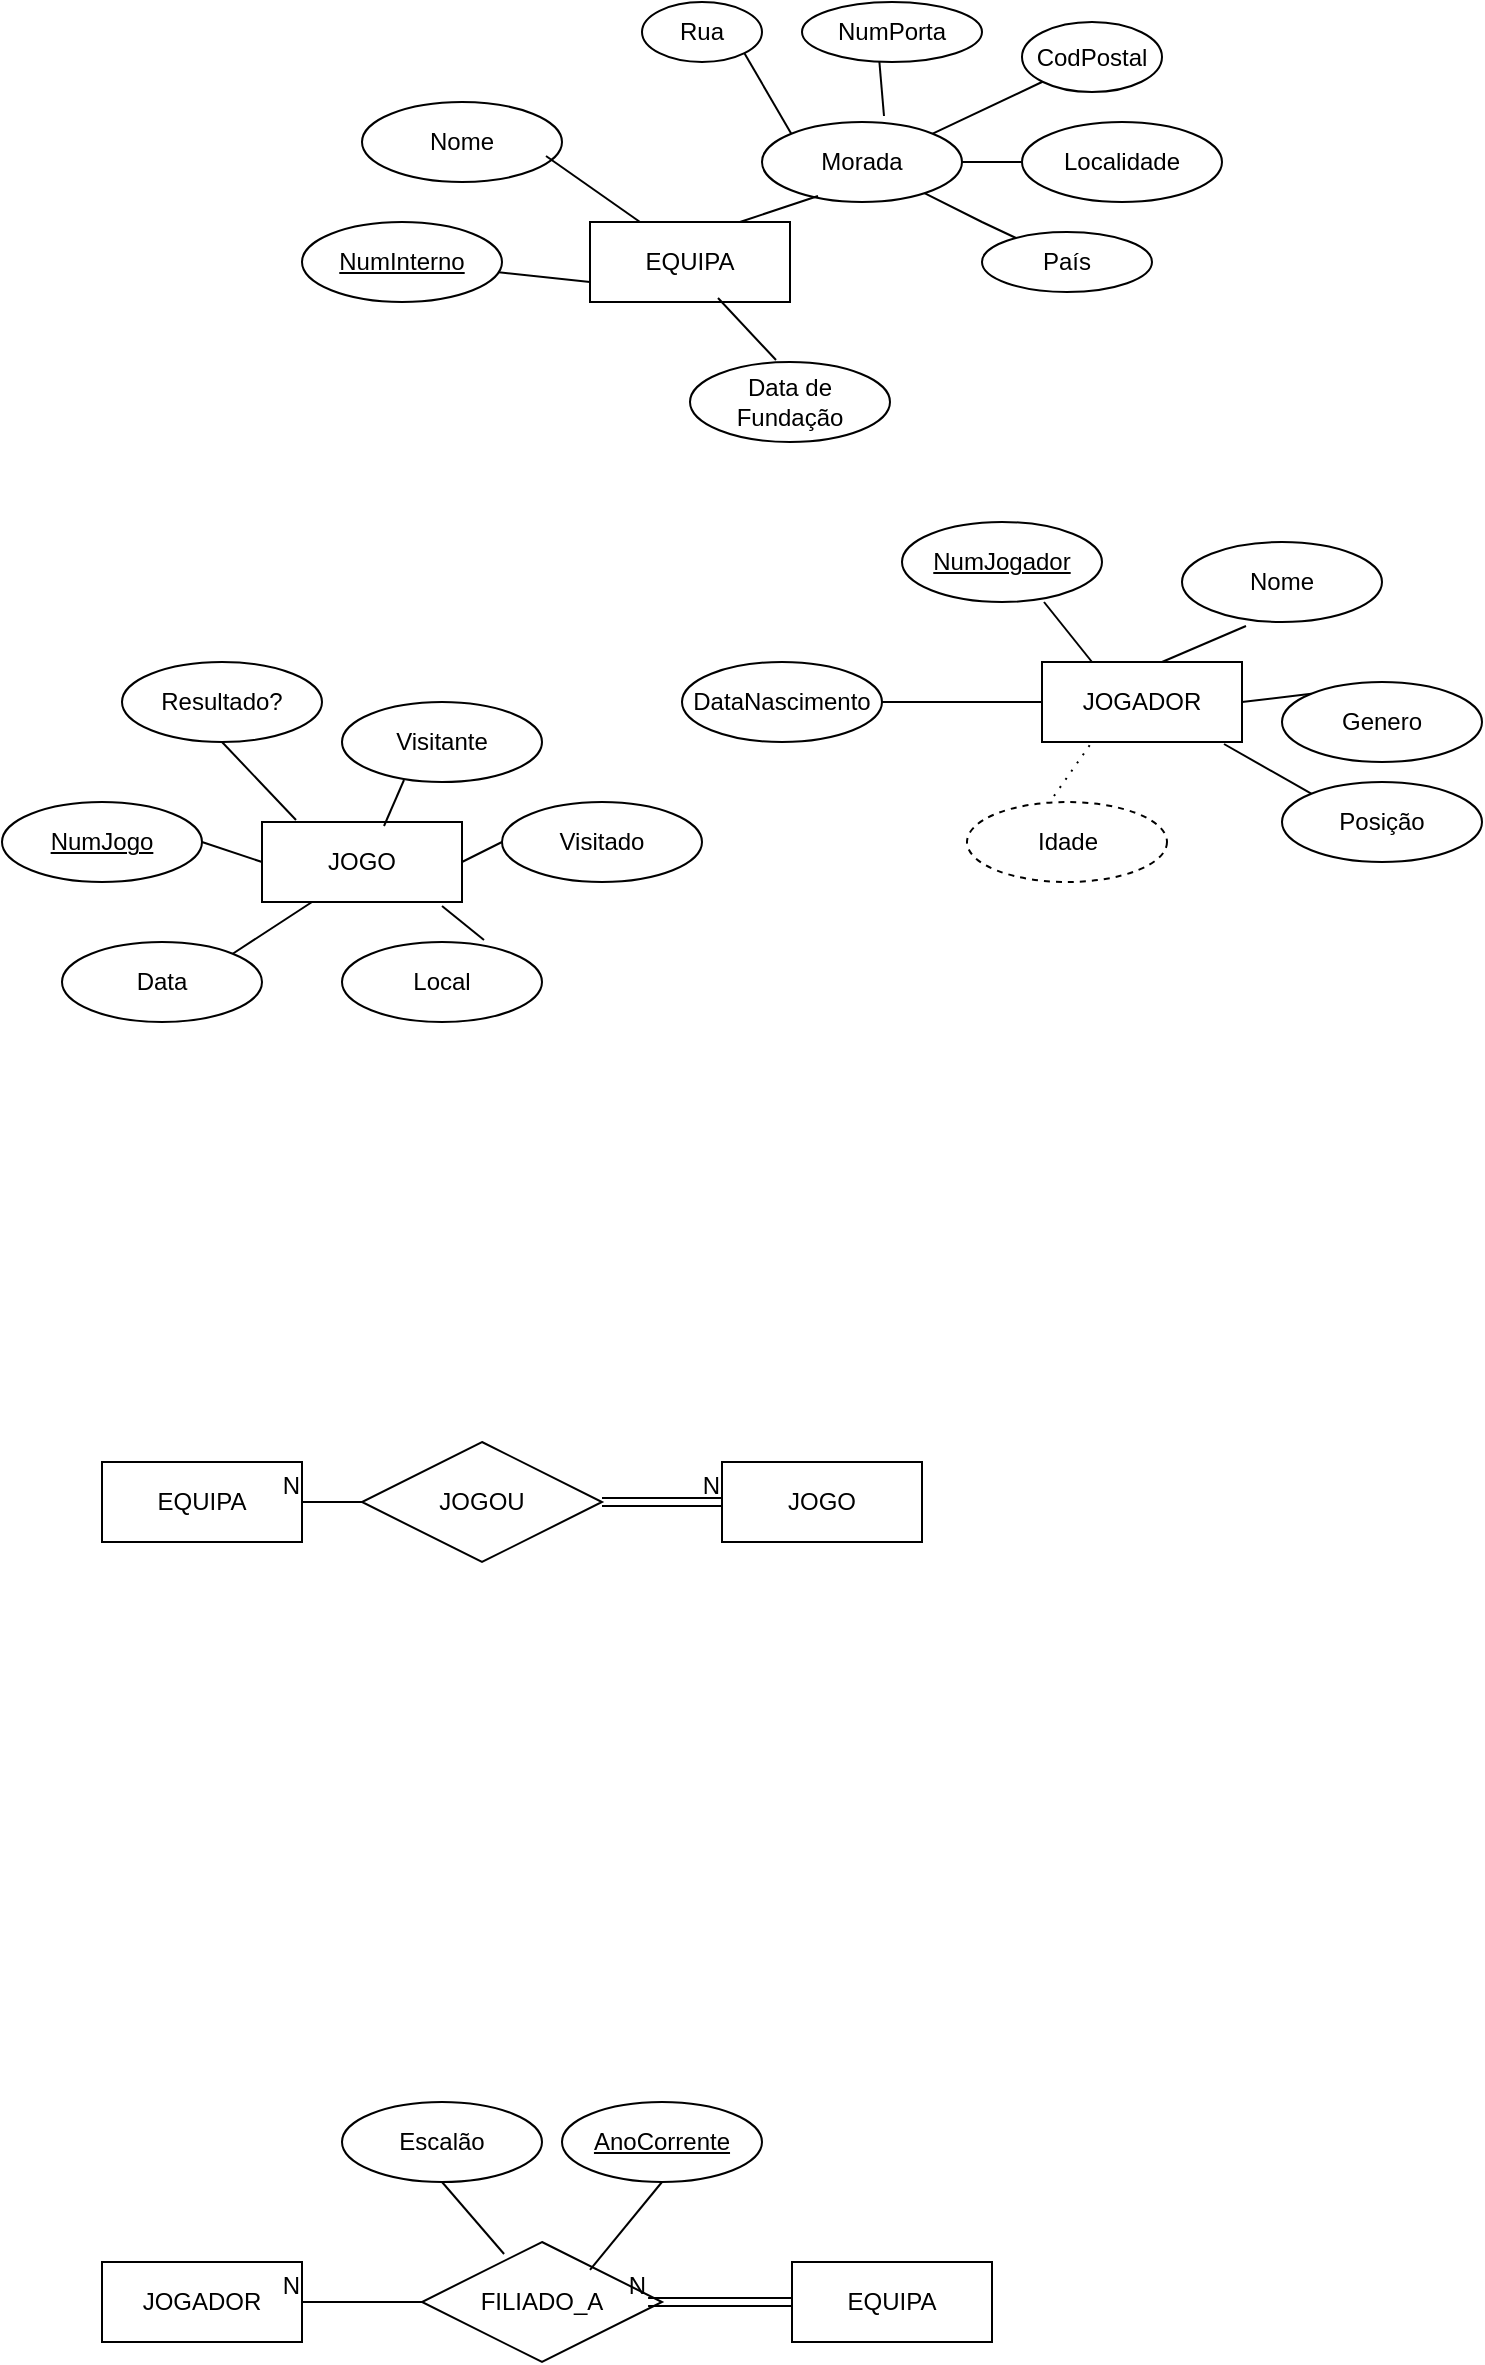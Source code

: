 <mxfile version="24.7.16">
  <diagram name="Página-1" id="2AHKprRBmcTrW26LaSa3">
    <mxGraphModel dx="1194" dy="750" grid="1" gridSize="10" guides="1" tooltips="1" connect="1" arrows="1" fold="1" page="1" pageScale="1" pageWidth="827" pageHeight="1169" math="0" shadow="0">
      <root>
        <mxCell id="0" />
        <mxCell id="1" parent="0" />
        <mxCell id="DbjTEnPl-hI4p3riro60-2" value="EQUIPA" style="whiteSpace=wrap;html=1;align=center;" vertex="1" parent="1">
          <mxGeometry x="314" y="150" width="100" height="40" as="geometry" />
        </mxCell>
        <mxCell id="DbjTEnPl-hI4p3riro60-3" value="Rua" style="ellipse;whiteSpace=wrap;html=1;align=center;" vertex="1" parent="1">
          <mxGeometry x="340" y="40" width="60" height="30" as="geometry" />
        </mxCell>
        <mxCell id="DbjTEnPl-hI4p3riro60-4" value="Nome" style="ellipse;whiteSpace=wrap;html=1;align=center;" vertex="1" parent="1">
          <mxGeometry x="200" y="90" width="100" height="40" as="geometry" />
        </mxCell>
        <mxCell id="DbjTEnPl-hI4p3riro60-5" value="NumPorta" style="ellipse;whiteSpace=wrap;html=1;align=center;" vertex="1" parent="1">
          <mxGeometry x="420" y="40" width="90" height="30" as="geometry" />
        </mxCell>
        <mxCell id="DbjTEnPl-hI4p3riro60-6" value="Morada" style="ellipse;whiteSpace=wrap;html=1;align=center;" vertex="1" parent="1">
          <mxGeometry x="400" y="100" width="100" height="40" as="geometry" />
        </mxCell>
        <mxCell id="DbjTEnPl-hI4p3riro60-7" value="" style="endArrow=none;html=1;rounded=0;exitX=0.75;exitY=0;exitDx=0;exitDy=0;entryX=0.28;entryY=0.925;entryDx=0;entryDy=0;entryPerimeter=0;" edge="1" parent="1" source="DbjTEnPl-hI4p3riro60-2" target="DbjTEnPl-hI4p3riro60-6">
          <mxGeometry relative="1" as="geometry">
            <mxPoint x="330" y="190" as="sourcePoint" />
            <mxPoint x="490" y="190" as="targetPoint" />
          </mxGeometry>
        </mxCell>
        <mxCell id="DbjTEnPl-hI4p3riro60-8" value="" style="endArrow=none;html=1;rounded=0;exitX=1;exitY=1;exitDx=0;exitDy=0;entryX=0;entryY=0;entryDx=0;entryDy=0;" edge="1" parent="1" source="DbjTEnPl-hI4p3riro60-3" target="DbjTEnPl-hI4p3riro60-6">
          <mxGeometry relative="1" as="geometry">
            <mxPoint x="381" y="113" as="sourcePoint" />
            <mxPoint x="420" y="100" as="targetPoint" />
          </mxGeometry>
        </mxCell>
        <mxCell id="DbjTEnPl-hI4p3riro60-9" value="" style="endArrow=none;html=1;rounded=0;exitX=0.61;exitY=-0.075;exitDx=0;exitDy=0;entryX=0.43;entryY=1;entryDx=0;entryDy=0;entryPerimeter=0;exitPerimeter=0;" edge="1" parent="1" source="DbjTEnPl-hI4p3riro60-6" target="DbjTEnPl-hI4p3riro60-5">
          <mxGeometry relative="1" as="geometry">
            <mxPoint x="481" y="100" as="sourcePoint" />
            <mxPoint x="520" y="87" as="targetPoint" />
          </mxGeometry>
        </mxCell>
        <mxCell id="DbjTEnPl-hI4p3riro60-10" value="" style="endArrow=none;html=1;rounded=0;exitX=0;exitY=0.75;exitDx=0;exitDy=0;" edge="1" parent="1" source="DbjTEnPl-hI4p3riro60-2" target="DbjTEnPl-hI4p3riro60-12">
          <mxGeometry relative="1" as="geometry">
            <mxPoint x="370" y="250" as="sourcePoint" />
            <mxPoint x="394" y="290" as="targetPoint" />
          </mxGeometry>
        </mxCell>
        <mxCell id="DbjTEnPl-hI4p3riro60-11" value="" style="endArrow=none;html=1;rounded=0;exitX=0.92;exitY=0.675;exitDx=0;exitDy=0;entryX=0.25;entryY=0;entryDx=0;entryDy=0;exitPerimeter=0;" edge="1" parent="1" source="DbjTEnPl-hI4p3riro60-4" target="DbjTEnPl-hI4p3riro60-2">
          <mxGeometry relative="1" as="geometry">
            <mxPoint x="330" y="100" as="sourcePoint" />
            <mxPoint x="354" y="140" as="targetPoint" />
          </mxGeometry>
        </mxCell>
        <mxCell id="DbjTEnPl-hI4p3riro60-12" value="NumInterno" style="ellipse;whiteSpace=wrap;html=1;align=center;fontStyle=4;" vertex="1" parent="1">
          <mxGeometry x="170" y="150" width="100" height="40" as="geometry" />
        </mxCell>
        <mxCell id="DbjTEnPl-hI4p3riro60-14" value="Localidade" style="ellipse;whiteSpace=wrap;html=1;align=center;" vertex="1" parent="1">
          <mxGeometry x="530" y="100" width="100" height="40" as="geometry" />
        </mxCell>
        <mxCell id="DbjTEnPl-hI4p3riro60-15" value="CodPostal" style="ellipse;whiteSpace=wrap;html=1;align=center;" vertex="1" parent="1">
          <mxGeometry x="530" y="50" width="70" height="35" as="geometry" />
        </mxCell>
        <mxCell id="DbjTEnPl-hI4p3riro60-16" value="País" style="ellipse;whiteSpace=wrap;html=1;align=center;" vertex="1" parent="1">
          <mxGeometry x="510" y="155" width="85" height="30" as="geometry" />
        </mxCell>
        <mxCell id="DbjTEnPl-hI4p3riro60-17" value="Data de Fundação" style="ellipse;whiteSpace=wrap;html=1;align=center;" vertex="1" parent="1">
          <mxGeometry x="364" y="220" width="100" height="40" as="geometry" />
        </mxCell>
        <mxCell id="DbjTEnPl-hI4p3riro60-18" value="" style="endArrow=none;html=1;rounded=0;" edge="1" parent="1" source="DbjTEnPl-hI4p3riro60-6" target="DbjTEnPl-hI4p3riro60-16">
          <mxGeometry relative="1" as="geometry">
            <mxPoint x="470" y="210" as="sourcePoint" />
            <mxPoint x="517" y="243" as="targetPoint" />
            <Array as="points">
              <mxPoint x="510" y="150" />
            </Array>
          </mxGeometry>
        </mxCell>
        <mxCell id="DbjTEnPl-hI4p3riro60-19" value="" style="endArrow=none;html=1;rounded=0;entryX=0.43;entryY=-0.025;entryDx=0;entryDy=0;exitX=0.64;exitY=0.95;exitDx=0;exitDy=0;exitPerimeter=0;entryPerimeter=0;" edge="1" parent="1" source="DbjTEnPl-hI4p3riro60-2" target="DbjTEnPl-hI4p3riro60-17">
          <mxGeometry relative="1" as="geometry">
            <mxPoint x="390" y="200" as="sourcePoint" />
            <mxPoint x="437" y="233" as="targetPoint" />
          </mxGeometry>
        </mxCell>
        <mxCell id="DbjTEnPl-hI4p3riro60-20" value="" style="endArrow=none;html=1;rounded=0;entryX=0;entryY=0.5;entryDx=0;entryDy=0;exitX=1;exitY=0.5;exitDx=0;exitDy=0;" edge="1" parent="1" source="DbjTEnPl-hI4p3riro60-6" target="DbjTEnPl-hI4p3riro60-14">
          <mxGeometry relative="1" as="geometry">
            <mxPoint x="500" y="120" as="sourcePoint" />
            <mxPoint x="546" y="150" as="targetPoint" />
          </mxGeometry>
        </mxCell>
        <mxCell id="DbjTEnPl-hI4p3riro60-21" value="" style="endArrow=none;html=1;rounded=0;exitX=1;exitY=0;exitDx=0;exitDy=0;entryX=0;entryY=1;entryDx=0;entryDy=0;" edge="1" parent="1" source="DbjTEnPl-hI4p3riro60-6" target="DbjTEnPl-hI4p3riro60-15">
          <mxGeometry relative="1" as="geometry">
            <mxPoint x="500" y="90" as="sourcePoint" />
            <mxPoint x="546" y="112" as="targetPoint" />
            <Array as="points" />
          </mxGeometry>
        </mxCell>
        <mxCell id="DbjTEnPl-hI4p3riro60-22" value="JOGADOR" style="whiteSpace=wrap;html=1;align=center;" vertex="1" parent="1">
          <mxGeometry x="540" y="370" width="100" height="40" as="geometry" />
        </mxCell>
        <mxCell id="DbjTEnPl-hI4p3riro60-23" value="DataNascimento" style="ellipse;whiteSpace=wrap;html=1;align=center;" vertex="1" parent="1">
          <mxGeometry x="360" y="370" width="100" height="40" as="geometry" />
        </mxCell>
        <mxCell id="DbjTEnPl-hI4p3riro60-26" value="Genero" style="ellipse;whiteSpace=wrap;html=1;align=center;" vertex="1" parent="1">
          <mxGeometry x="660" y="380" width="100" height="40" as="geometry" />
        </mxCell>
        <mxCell id="DbjTEnPl-hI4p3riro60-27" value="Nome" style="ellipse;whiteSpace=wrap;html=1;align=center;" vertex="1" parent="1">
          <mxGeometry x="610" y="310" width="100" height="40" as="geometry" />
        </mxCell>
        <mxCell id="DbjTEnPl-hI4p3riro60-28" value="NumJogador" style="ellipse;whiteSpace=wrap;html=1;align=center;fontStyle=4;" vertex="1" parent="1">
          <mxGeometry x="470" y="300" width="100" height="40" as="geometry" />
        </mxCell>
        <mxCell id="DbjTEnPl-hI4p3riro60-29" style="edgeStyle=orthogonalEdgeStyle;rounded=0;orthogonalLoop=1;jettySize=auto;html=1;exitX=0.5;exitY=1;exitDx=0;exitDy=0;" edge="1" parent="1" source="DbjTEnPl-hI4p3riro60-26" target="DbjTEnPl-hI4p3riro60-26">
          <mxGeometry relative="1" as="geometry" />
        </mxCell>
        <mxCell id="DbjTEnPl-hI4p3riro60-30" value="Posição" style="ellipse;whiteSpace=wrap;html=1;align=center;" vertex="1" parent="1">
          <mxGeometry x="660" y="430" width="100" height="40" as="geometry" />
        </mxCell>
        <mxCell id="DbjTEnPl-hI4p3riro60-31" value="Idade" style="ellipse;whiteSpace=wrap;html=1;align=center;dashed=1;" vertex="1" parent="1">
          <mxGeometry x="502.5" y="440" width="100" height="40" as="geometry" />
        </mxCell>
        <mxCell id="DbjTEnPl-hI4p3riro60-33" value="" style="endArrow=none;html=1;rounded=0;entryX=0;entryY=0.5;entryDx=0;entryDy=0;exitX=1;exitY=0.5;exitDx=0;exitDy=0;" edge="1" parent="1" source="DbjTEnPl-hI4p3riro60-23" target="DbjTEnPl-hI4p3riro60-22">
          <mxGeometry relative="1" as="geometry">
            <mxPoint x="490" y="390" as="sourcePoint" />
            <mxPoint x="490" y="390" as="targetPoint" />
          </mxGeometry>
        </mxCell>
        <mxCell id="DbjTEnPl-hI4p3riro60-34" value="" style="endArrow=none;html=1;rounded=0;entryX=0.71;entryY=1;entryDx=0;entryDy=0;exitX=0.25;exitY=0;exitDx=0;exitDy=0;entryPerimeter=0;" edge="1" parent="1" source="DbjTEnPl-hI4p3riro60-22" target="DbjTEnPl-hI4p3riro60-28">
          <mxGeometry relative="1" as="geometry">
            <mxPoint x="470" y="400" as="sourcePoint" />
            <mxPoint x="550" y="400" as="targetPoint" />
          </mxGeometry>
        </mxCell>
        <mxCell id="DbjTEnPl-hI4p3riro60-35" value="" style="endArrow=none;html=1;rounded=0;entryX=0.32;entryY=1.05;entryDx=0;entryDy=0;exitX=0.6;exitY=0;exitDx=0;exitDy=0;exitPerimeter=0;entryPerimeter=0;" edge="1" parent="1" source="DbjTEnPl-hI4p3riro60-22" target="DbjTEnPl-hI4p3riro60-27">
          <mxGeometry relative="1" as="geometry">
            <mxPoint x="610" y="350" as="sourcePoint" />
            <mxPoint x="690" y="350" as="targetPoint" />
          </mxGeometry>
        </mxCell>
        <mxCell id="DbjTEnPl-hI4p3riro60-36" value="" style="endArrow=none;html=1;rounded=0;entryX=0.25;entryY=1;entryDx=0;entryDy=0;exitX=0.435;exitY=-0.075;exitDx=0;exitDy=0;exitPerimeter=0;dashed=1;dashPattern=1 4;" edge="1" parent="1" source="DbjTEnPl-hI4p3riro60-31" target="DbjTEnPl-hI4p3riro60-22">
          <mxGeometry relative="1" as="geometry">
            <mxPoint x="490" y="420" as="sourcePoint" />
            <mxPoint x="570" y="420" as="targetPoint" />
          </mxGeometry>
        </mxCell>
        <mxCell id="DbjTEnPl-hI4p3riro60-37" value="" style="endArrow=none;html=1;rounded=0;entryX=0;entryY=0;entryDx=0;entryDy=0;exitX=1;exitY=0.5;exitDx=0;exitDy=0;" edge="1" parent="1" source="DbjTEnPl-hI4p3riro60-22" target="DbjTEnPl-hI4p3riro60-26">
          <mxGeometry relative="1" as="geometry">
            <mxPoint x="640" y="380" as="sourcePoint" />
            <mxPoint x="652" y="362" as="targetPoint" />
          </mxGeometry>
        </mxCell>
        <mxCell id="DbjTEnPl-hI4p3riro60-38" value="" style="endArrow=none;html=1;rounded=0;entryX=0;entryY=0;entryDx=0;entryDy=0;exitX=0.91;exitY=1.025;exitDx=0;exitDy=0;exitPerimeter=0;" edge="1" parent="1" source="DbjTEnPl-hI4p3riro60-22" target="DbjTEnPl-hI4p3riro60-30">
          <mxGeometry relative="1" as="geometry">
            <mxPoint x="650" y="400" as="sourcePoint" />
            <mxPoint x="685" y="396" as="targetPoint" />
          </mxGeometry>
        </mxCell>
        <mxCell id="DbjTEnPl-hI4p3riro60-39" value="JOGO" style="whiteSpace=wrap;html=1;align=center;" vertex="1" parent="1">
          <mxGeometry x="150" y="450" width="100" height="40" as="geometry" />
        </mxCell>
        <mxCell id="DbjTEnPl-hI4p3riro60-40" value="Resultado?" style="ellipse;whiteSpace=wrap;html=1;align=center;" vertex="1" parent="1">
          <mxGeometry x="80" y="370" width="100" height="40" as="geometry" />
        </mxCell>
        <mxCell id="DbjTEnPl-hI4p3riro60-41" value="Visitante" style="ellipse;whiteSpace=wrap;html=1;align=center;" vertex="1" parent="1">
          <mxGeometry x="190" y="390" width="100" height="40" as="geometry" />
        </mxCell>
        <mxCell id="DbjTEnPl-hI4p3riro60-42" value="Visitado" style="ellipse;whiteSpace=wrap;html=1;align=center;" vertex="1" parent="1">
          <mxGeometry x="270" y="440" width="100" height="40" as="geometry" />
        </mxCell>
        <mxCell id="DbjTEnPl-hI4p3riro60-43" value="Local" style="ellipse;whiteSpace=wrap;html=1;align=center;" vertex="1" parent="1">
          <mxGeometry x="190" y="510" width="100" height="40" as="geometry" />
        </mxCell>
        <mxCell id="DbjTEnPl-hI4p3riro60-44" value="Data" style="ellipse;whiteSpace=wrap;html=1;align=center;" vertex="1" parent="1">
          <mxGeometry x="50" y="510" width="100" height="40" as="geometry" />
        </mxCell>
        <mxCell id="DbjTEnPl-hI4p3riro60-45" value="NumJogo" style="ellipse;whiteSpace=wrap;html=1;align=center;fontStyle=4;" vertex="1" parent="1">
          <mxGeometry x="20" y="440" width="100" height="40" as="geometry" />
        </mxCell>
        <mxCell id="DbjTEnPl-hI4p3riro60-46" value="" style="endArrow=none;html=1;rounded=0;exitX=0.31;exitY=0.975;exitDx=0;exitDy=0;exitPerimeter=0;entryX=0.61;entryY=0.05;entryDx=0;entryDy=0;entryPerimeter=0;" edge="1" parent="1" source="DbjTEnPl-hI4p3riro60-41" target="DbjTEnPl-hI4p3riro60-39">
          <mxGeometry relative="1" as="geometry">
            <mxPoint x="330" y="390" as="sourcePoint" />
            <mxPoint x="490" y="390" as="targetPoint" />
          </mxGeometry>
        </mxCell>
        <mxCell id="DbjTEnPl-hI4p3riro60-47" value="" style="endArrow=none;html=1;rounded=0;exitX=0;exitY=0.5;exitDx=0;exitDy=0;entryX=1;entryY=0.5;entryDx=0;entryDy=0;" edge="1" parent="1" source="DbjTEnPl-hI4p3riro60-42" target="DbjTEnPl-hI4p3riro60-39">
          <mxGeometry relative="1" as="geometry">
            <mxPoint x="231" y="439" as="sourcePoint" />
            <mxPoint x="221" y="462" as="targetPoint" />
          </mxGeometry>
        </mxCell>
        <mxCell id="DbjTEnPl-hI4p3riro60-48" value="" style="endArrow=none;html=1;rounded=0;exitX=0.71;exitY=-0.025;exitDx=0;exitDy=0;entryX=0.9;entryY=1.05;entryDx=0;entryDy=0;exitPerimeter=0;entryPerimeter=0;" edge="1" parent="1" source="DbjTEnPl-hI4p3riro60-43" target="DbjTEnPl-hI4p3riro60-39">
          <mxGeometry relative="1" as="geometry">
            <mxPoint x="280" y="470" as="sourcePoint" />
            <mxPoint x="260" y="480" as="targetPoint" />
          </mxGeometry>
        </mxCell>
        <mxCell id="DbjTEnPl-hI4p3riro60-49" value="" style="endArrow=none;html=1;rounded=0;exitX=0.25;exitY=1;exitDx=0;exitDy=0;entryX=1;entryY=0;entryDx=0;entryDy=0;" edge="1" parent="1" source="DbjTEnPl-hI4p3riro60-39" target="DbjTEnPl-hI4p3riro60-44">
          <mxGeometry relative="1" as="geometry">
            <mxPoint x="290" y="480" as="sourcePoint" />
            <mxPoint x="270" y="490" as="targetPoint" />
          </mxGeometry>
        </mxCell>
        <mxCell id="DbjTEnPl-hI4p3riro60-50" value="" style="endArrow=none;html=1;rounded=0;exitX=0.5;exitY=1;exitDx=0;exitDy=0;entryX=0.17;entryY=-0.025;entryDx=0;entryDy=0;entryPerimeter=0;" edge="1" parent="1" source="DbjTEnPl-hI4p3riro60-40" target="DbjTEnPl-hI4p3riro60-39">
          <mxGeometry relative="1" as="geometry">
            <mxPoint x="300" y="490" as="sourcePoint" />
            <mxPoint x="280" y="500" as="targetPoint" />
          </mxGeometry>
        </mxCell>
        <mxCell id="DbjTEnPl-hI4p3riro60-51" value="" style="endArrow=none;html=1;rounded=0;exitX=0;exitY=0.5;exitDx=0;exitDy=0;entryX=1;entryY=0.5;entryDx=0;entryDy=0;" edge="1" parent="1" source="DbjTEnPl-hI4p3riro60-39" target="DbjTEnPl-hI4p3riro60-45">
          <mxGeometry relative="1" as="geometry">
            <mxPoint x="310" y="500" as="sourcePoint" />
            <mxPoint x="290" y="510" as="targetPoint" />
          </mxGeometry>
        </mxCell>
        <mxCell id="DbjTEnPl-hI4p3riro60-53" value="JOGOU" style="shape=rhombus;perimeter=rhombusPerimeter;whiteSpace=wrap;html=1;align=center;" vertex="1" parent="1">
          <mxGeometry x="200" y="760" width="120" height="60" as="geometry" />
        </mxCell>
        <mxCell id="DbjTEnPl-hI4p3riro60-54" value="EQUIPA" style="whiteSpace=wrap;html=1;align=center;" vertex="1" parent="1">
          <mxGeometry x="70" y="770" width="100" height="40" as="geometry" />
        </mxCell>
        <mxCell id="DbjTEnPl-hI4p3riro60-55" value="JOGO" style="whiteSpace=wrap;html=1;align=center;" vertex="1" parent="1">
          <mxGeometry x="380" y="770" width="100" height="40" as="geometry" />
        </mxCell>
        <mxCell id="DbjTEnPl-hI4p3riro60-73" value="FILIADO_A" style="shape=rhombus;perimeter=rhombusPerimeter;whiteSpace=wrap;html=1;align=center;" vertex="1" parent="1">
          <mxGeometry x="230" y="1160" width="120" height="60" as="geometry" />
        </mxCell>
        <mxCell id="DbjTEnPl-hI4p3riro60-74" value="JOGADOR" style="whiteSpace=wrap;html=1;align=center;" vertex="1" parent="1">
          <mxGeometry x="70" y="1170" width="100" height="40" as="geometry" />
        </mxCell>
        <mxCell id="DbjTEnPl-hI4p3riro60-75" value="EQUIPA" style="whiteSpace=wrap;html=1;align=center;" vertex="1" parent="1">
          <mxGeometry x="415" y="1170" width="100" height="40" as="geometry" />
        </mxCell>
        <mxCell id="DbjTEnPl-hI4p3riro60-108" value="" style="shape=link;html=1;rounded=0;entryX=0.942;entryY=0.5;entryDx=0;entryDy=0;exitX=0;exitY=0.5;exitDx=0;exitDy=0;entryPerimeter=0;" edge="1" parent="1" source="DbjTEnPl-hI4p3riro60-75" target="DbjTEnPl-hI4p3riro60-73">
          <mxGeometry relative="1" as="geometry">
            <mxPoint x="330" y="990" as="sourcePoint" />
            <mxPoint x="490" y="990" as="targetPoint" />
          </mxGeometry>
        </mxCell>
        <mxCell id="DbjTEnPl-hI4p3riro60-109" value="N" style="resizable=0;html=1;whiteSpace=wrap;align=right;verticalAlign=bottom;" connectable="0" vertex="1" parent="DbjTEnPl-hI4p3riro60-108">
          <mxGeometry x="1" relative="1" as="geometry" />
        </mxCell>
        <mxCell id="DbjTEnPl-hI4p3riro60-116" value="Escalão" style="ellipse;whiteSpace=wrap;html=1;align=center;" vertex="1" parent="1">
          <mxGeometry x="190" y="1090" width="100" height="40" as="geometry" />
        </mxCell>
        <mxCell id="DbjTEnPl-hI4p3riro60-117" value="" style="endArrow=none;html=1;rounded=0;exitX=0.5;exitY=1;exitDx=0;exitDy=0;entryX=0.342;entryY=0.1;entryDx=0;entryDy=0;entryPerimeter=0;" edge="1" parent="1" source="DbjTEnPl-hI4p3riro60-116" target="DbjTEnPl-hI4p3riro60-73">
          <mxGeometry relative="1" as="geometry">
            <mxPoint x="330" y="990" as="sourcePoint" />
            <mxPoint x="490" y="990" as="targetPoint" />
          </mxGeometry>
        </mxCell>
        <mxCell id="DbjTEnPl-hI4p3riro60-118" value="AnoCorrente" style="ellipse;whiteSpace=wrap;html=1;align=center;fontStyle=4;" vertex="1" parent="1">
          <mxGeometry x="300" y="1090" width="100" height="40" as="geometry" />
        </mxCell>
        <mxCell id="DbjTEnPl-hI4p3riro60-119" value="" style="endArrow=none;html=1;rounded=0;entryX=0.5;entryY=1;entryDx=0;entryDy=0;exitX=0.7;exitY=0.233;exitDx=0;exitDy=0;exitPerimeter=0;" edge="1" parent="1" source="DbjTEnPl-hI4p3riro60-73" target="DbjTEnPl-hI4p3riro60-118">
          <mxGeometry relative="1" as="geometry">
            <mxPoint x="330" y="990" as="sourcePoint" />
            <mxPoint x="490" y="990" as="targetPoint" />
          </mxGeometry>
        </mxCell>
        <mxCell id="DbjTEnPl-hI4p3riro60-123" value="" style="shape=link;html=1;rounded=0;exitX=1;exitY=0.5;exitDx=0;exitDy=0;entryX=0;entryY=0.5;entryDx=0;entryDy=0;" edge="1" parent="1" source="DbjTEnPl-hI4p3riro60-53" target="DbjTEnPl-hI4p3riro60-55">
          <mxGeometry relative="1" as="geometry">
            <mxPoint x="330" y="990" as="sourcePoint" />
            <mxPoint x="490" y="990" as="targetPoint" />
          </mxGeometry>
        </mxCell>
        <mxCell id="DbjTEnPl-hI4p3riro60-124" value="N" style="resizable=0;html=1;whiteSpace=wrap;align=right;verticalAlign=bottom;" connectable="0" vertex="1" parent="DbjTEnPl-hI4p3riro60-123">
          <mxGeometry x="1" relative="1" as="geometry" />
        </mxCell>
        <mxCell id="DbjTEnPl-hI4p3riro60-125" value="" style="endArrow=none;html=1;rounded=0;entryX=1;entryY=0.5;entryDx=0;entryDy=0;exitX=0;exitY=0.5;exitDx=0;exitDy=0;" edge="1" parent="1" source="DbjTEnPl-hI4p3riro60-73" target="DbjTEnPl-hI4p3riro60-74">
          <mxGeometry relative="1" as="geometry">
            <mxPoint x="330" y="990" as="sourcePoint" />
            <mxPoint x="490" y="990" as="targetPoint" />
          </mxGeometry>
        </mxCell>
        <mxCell id="DbjTEnPl-hI4p3riro60-126" value="N" style="resizable=0;html=1;whiteSpace=wrap;align=right;verticalAlign=bottom;" connectable="0" vertex="1" parent="DbjTEnPl-hI4p3riro60-125">
          <mxGeometry x="1" relative="1" as="geometry" />
        </mxCell>
        <mxCell id="DbjTEnPl-hI4p3riro60-127" value="" style="endArrow=none;html=1;rounded=0;entryX=1;entryY=0.5;entryDx=0;entryDy=0;exitX=0;exitY=0.5;exitDx=0;exitDy=0;" edge="1" parent="1" source="DbjTEnPl-hI4p3riro60-53" target="DbjTEnPl-hI4p3riro60-54">
          <mxGeometry relative="1" as="geometry">
            <mxPoint x="330" y="990" as="sourcePoint" />
            <mxPoint x="490" y="990" as="targetPoint" />
          </mxGeometry>
        </mxCell>
        <mxCell id="DbjTEnPl-hI4p3riro60-128" value="N" style="resizable=0;html=1;whiteSpace=wrap;align=right;verticalAlign=bottom;" connectable="0" vertex="1" parent="DbjTEnPl-hI4p3riro60-127">
          <mxGeometry x="1" relative="1" as="geometry" />
        </mxCell>
      </root>
    </mxGraphModel>
  </diagram>
</mxfile>
